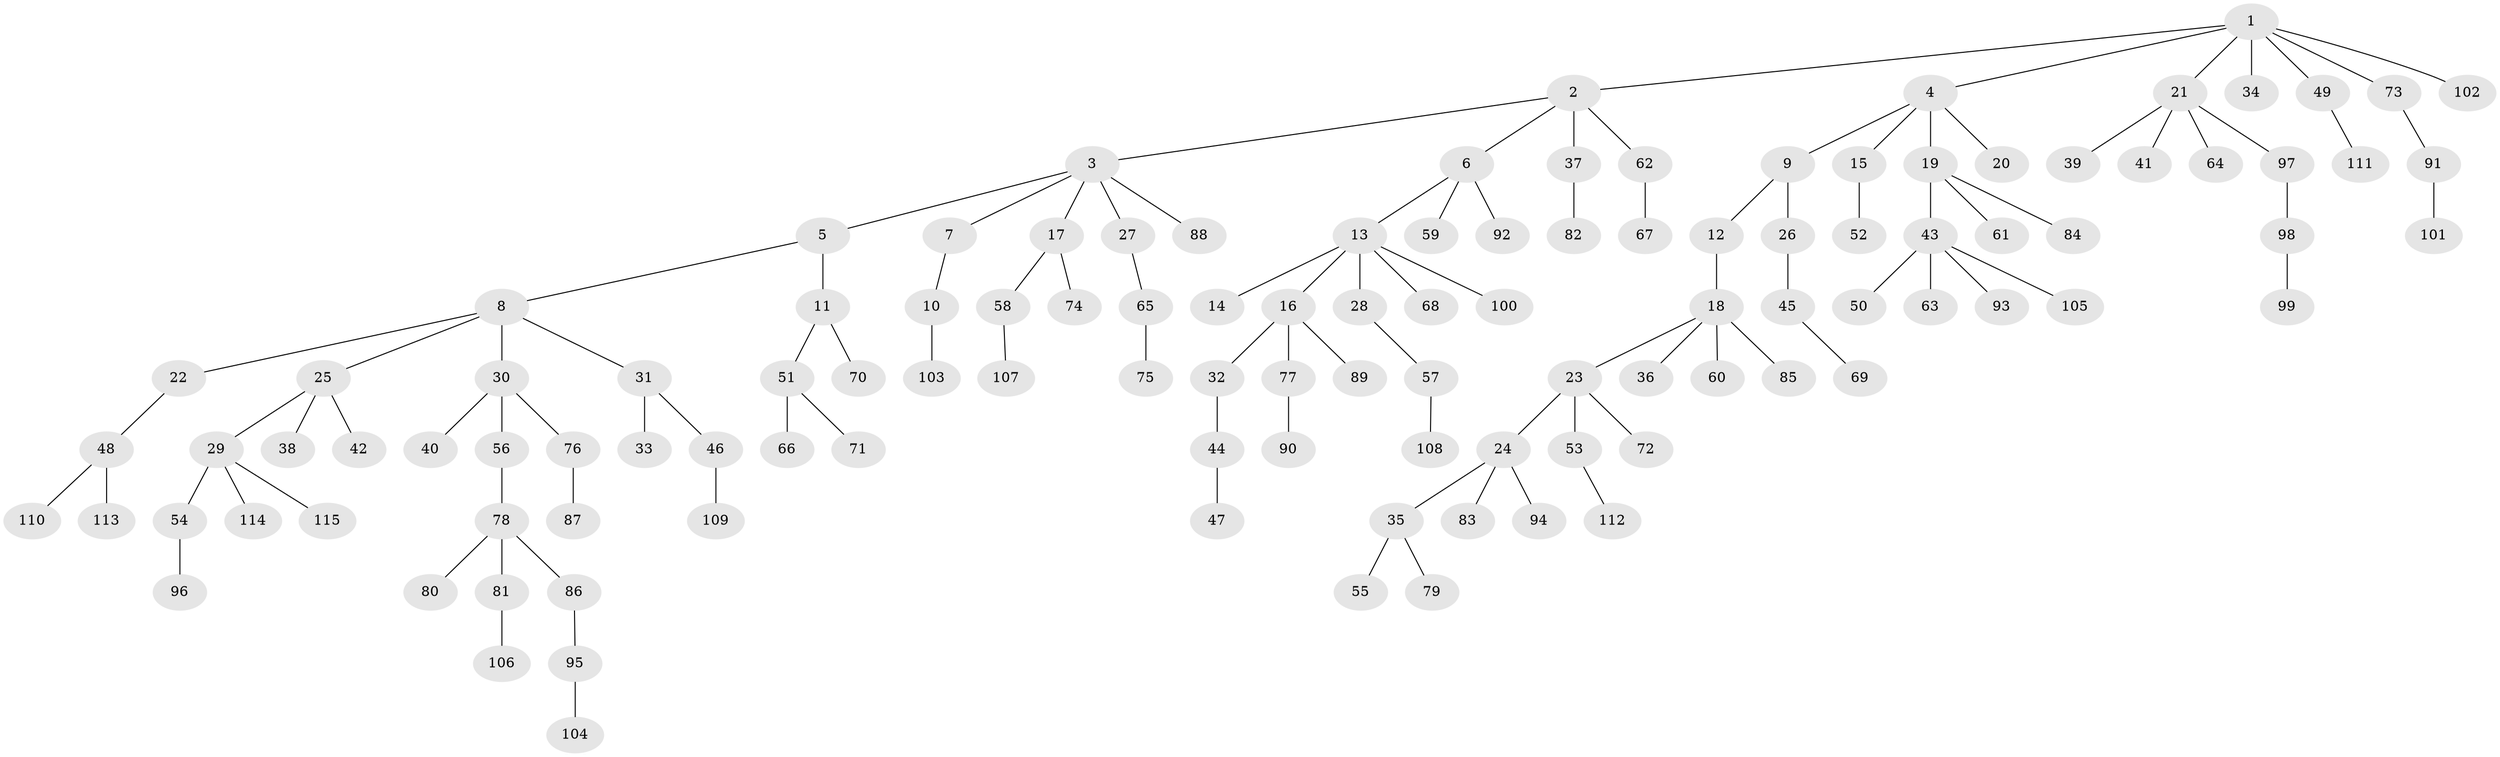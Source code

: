 // coarse degree distribution, {6: 0.05, 5: 0.0375, 7: 0.0125, 4: 0.0625, 2: 0.1875, 1: 0.5875, 3: 0.0625}
// Generated by graph-tools (version 1.1) at 2025/52/02/27/25 19:52:11]
// undirected, 115 vertices, 114 edges
graph export_dot {
graph [start="1"]
  node [color=gray90,style=filled];
  1;
  2;
  3;
  4;
  5;
  6;
  7;
  8;
  9;
  10;
  11;
  12;
  13;
  14;
  15;
  16;
  17;
  18;
  19;
  20;
  21;
  22;
  23;
  24;
  25;
  26;
  27;
  28;
  29;
  30;
  31;
  32;
  33;
  34;
  35;
  36;
  37;
  38;
  39;
  40;
  41;
  42;
  43;
  44;
  45;
  46;
  47;
  48;
  49;
  50;
  51;
  52;
  53;
  54;
  55;
  56;
  57;
  58;
  59;
  60;
  61;
  62;
  63;
  64;
  65;
  66;
  67;
  68;
  69;
  70;
  71;
  72;
  73;
  74;
  75;
  76;
  77;
  78;
  79;
  80;
  81;
  82;
  83;
  84;
  85;
  86;
  87;
  88;
  89;
  90;
  91;
  92;
  93;
  94;
  95;
  96;
  97;
  98;
  99;
  100;
  101;
  102;
  103;
  104;
  105;
  106;
  107;
  108;
  109;
  110;
  111;
  112;
  113;
  114;
  115;
  1 -- 2;
  1 -- 4;
  1 -- 21;
  1 -- 34;
  1 -- 49;
  1 -- 73;
  1 -- 102;
  2 -- 3;
  2 -- 6;
  2 -- 37;
  2 -- 62;
  3 -- 5;
  3 -- 7;
  3 -- 17;
  3 -- 27;
  3 -- 88;
  4 -- 9;
  4 -- 15;
  4 -- 19;
  4 -- 20;
  5 -- 8;
  5 -- 11;
  6 -- 13;
  6 -- 59;
  6 -- 92;
  7 -- 10;
  8 -- 22;
  8 -- 25;
  8 -- 30;
  8 -- 31;
  9 -- 12;
  9 -- 26;
  10 -- 103;
  11 -- 51;
  11 -- 70;
  12 -- 18;
  13 -- 14;
  13 -- 16;
  13 -- 28;
  13 -- 68;
  13 -- 100;
  15 -- 52;
  16 -- 32;
  16 -- 77;
  16 -- 89;
  17 -- 58;
  17 -- 74;
  18 -- 23;
  18 -- 36;
  18 -- 60;
  18 -- 85;
  19 -- 43;
  19 -- 61;
  19 -- 84;
  21 -- 39;
  21 -- 41;
  21 -- 64;
  21 -- 97;
  22 -- 48;
  23 -- 24;
  23 -- 53;
  23 -- 72;
  24 -- 35;
  24 -- 83;
  24 -- 94;
  25 -- 29;
  25 -- 38;
  25 -- 42;
  26 -- 45;
  27 -- 65;
  28 -- 57;
  29 -- 54;
  29 -- 114;
  29 -- 115;
  30 -- 40;
  30 -- 56;
  30 -- 76;
  31 -- 33;
  31 -- 46;
  32 -- 44;
  35 -- 55;
  35 -- 79;
  37 -- 82;
  43 -- 50;
  43 -- 63;
  43 -- 93;
  43 -- 105;
  44 -- 47;
  45 -- 69;
  46 -- 109;
  48 -- 110;
  48 -- 113;
  49 -- 111;
  51 -- 66;
  51 -- 71;
  53 -- 112;
  54 -- 96;
  56 -- 78;
  57 -- 108;
  58 -- 107;
  62 -- 67;
  65 -- 75;
  73 -- 91;
  76 -- 87;
  77 -- 90;
  78 -- 80;
  78 -- 81;
  78 -- 86;
  81 -- 106;
  86 -- 95;
  91 -- 101;
  95 -- 104;
  97 -- 98;
  98 -- 99;
}
